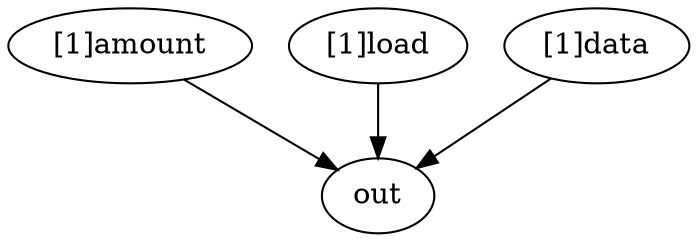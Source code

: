 strict digraph "" {
	"[1]amount"	[complexity=4,
		importance=0.636363488065,
		rank=0.159090872016];
	out	[complexity=0,
		importance=0.454545232098,
		rank=0.0];
	"[1]amount" -> out;
	"[1]load"	[complexity=1,
		importance=1.09090872016,
		rank=1.09090872016];
	"[1]load" -> out;
	"[1]data"	[complexity=6,
		importance=1.09090872016,
		rank=0.181818120027];
	"[1]data" -> out;
}
